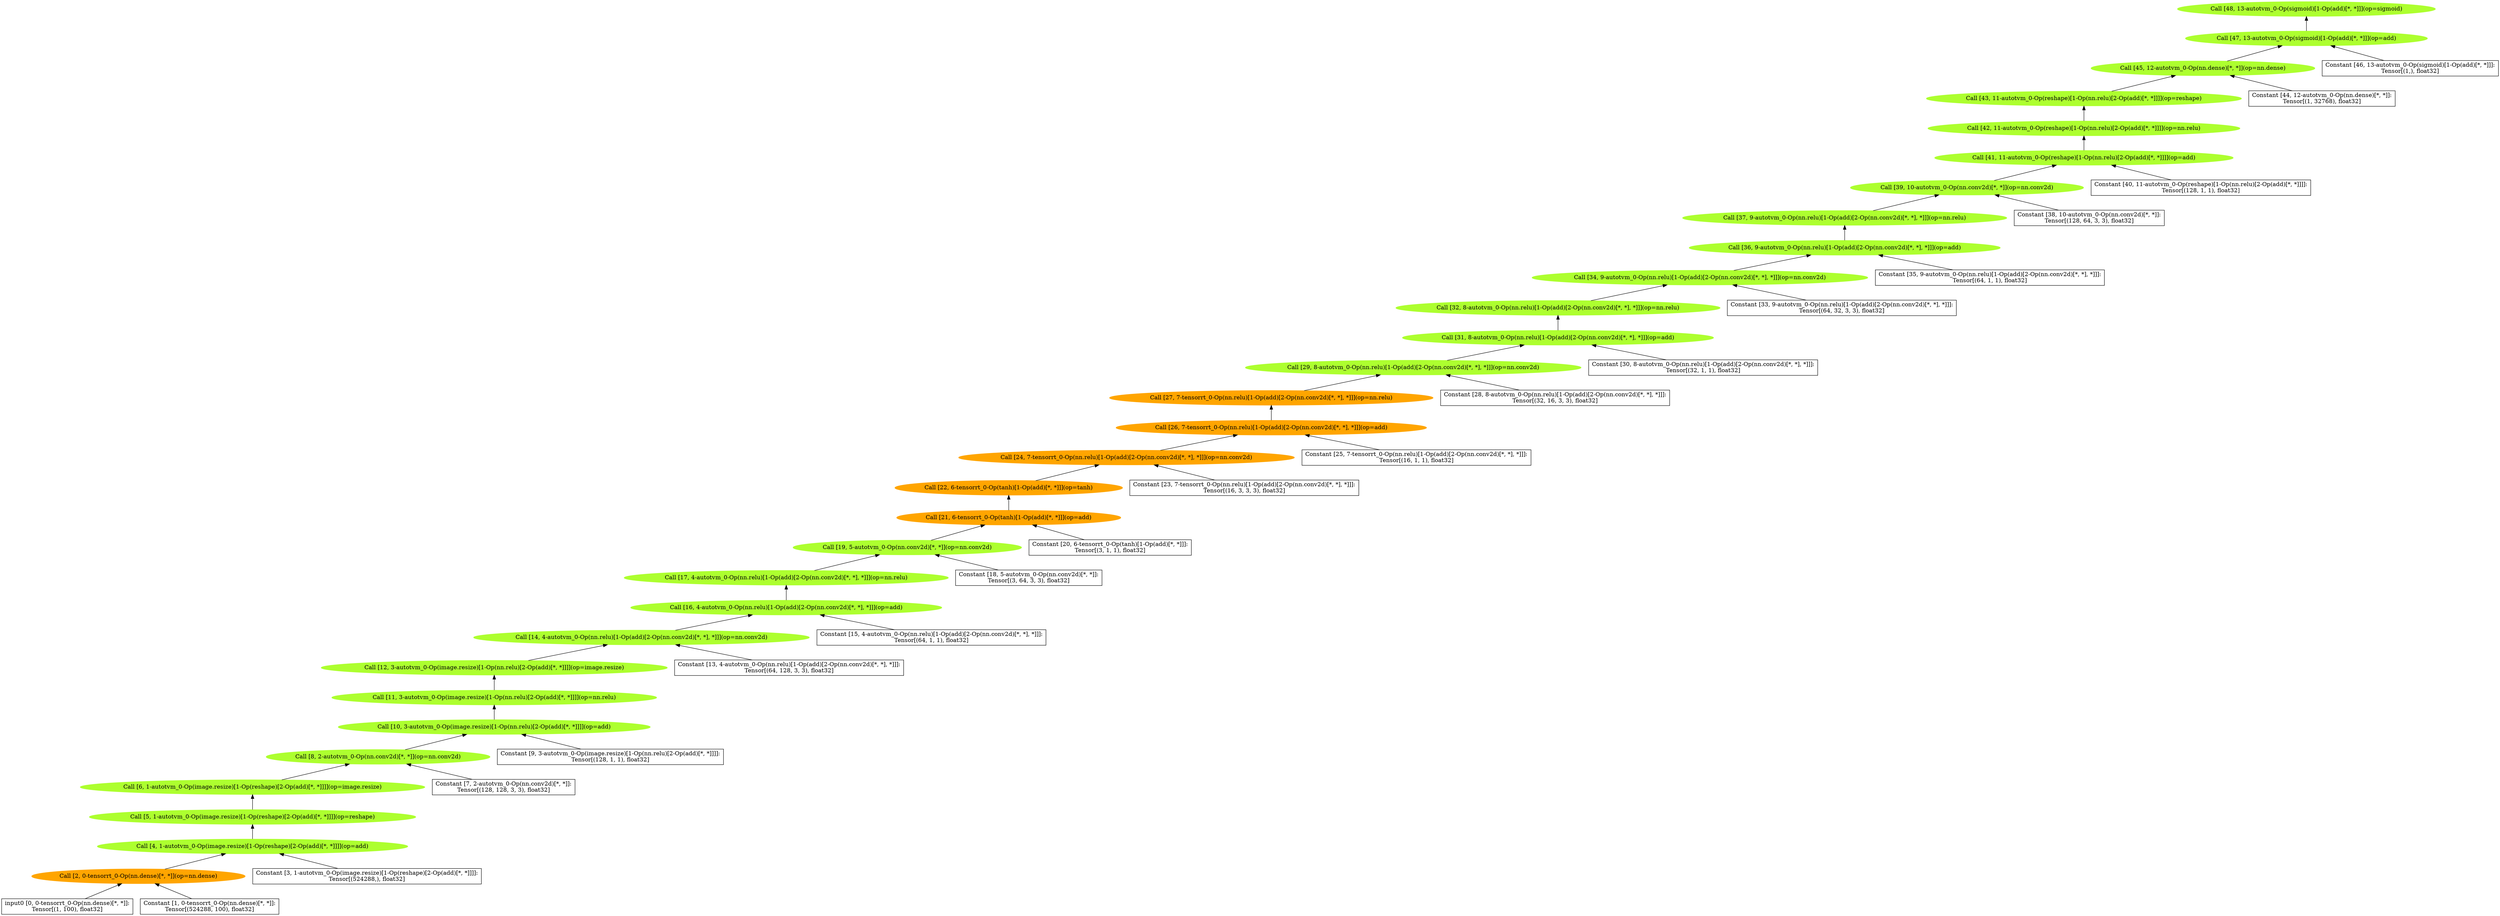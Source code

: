digraph {
	rankdir=BT
	0 [label="input0 [0, 0-tensorrt_0-Op(nn.dense)[*, *]]:
Tensor[(1, 100), float32]" shape=rectangle]
	1 [label="Constant [1, 0-tensorrt_0-Op(nn.dense)[*, *]]:
Tensor[(524288, 100), float32]" shape=rectangle]
	2 [label="Call [2, 0-tensorrt_0-Op(nn.dense)[*, *]](op=nn.dense)" color=orange shape=ellipse style=filled]
	0 -> 2
	1 -> 2
	3 [label="Constant [3, 1-autotvm_0-Op(image.resize)[1-Op(reshape)[2-Op(add)[*, *]]]]:
Tensor[(524288,), float32]" shape=rectangle]
	4 [label="Call [4, 1-autotvm_0-Op(image.resize)[1-Op(reshape)[2-Op(add)[*, *]]]](op=add)" color=greenyellow shape=ellipse style=filled]
	2 -> 4
	3 -> 4
	5 [label="Call [5, 1-autotvm_0-Op(image.resize)[1-Op(reshape)[2-Op(add)[*, *]]]](op=reshape)" color=greenyellow shape=ellipse style=filled]
	4 -> 5
	6 [label="Call [6, 1-autotvm_0-Op(image.resize)[1-Op(reshape)[2-Op(add)[*, *]]]](op=image.resize)" color=greenyellow shape=ellipse style=filled]
	5 -> 6
	7 [label="Constant [7, 2-autotvm_0-Op(nn.conv2d)[*, *]]:
Tensor[(128, 128, 3, 3), float32]" shape=rectangle]
	8 [label="Call [8, 2-autotvm_0-Op(nn.conv2d)[*, *]](op=nn.conv2d)" color=greenyellow shape=ellipse style=filled]
	6 -> 8
	7 -> 8
	9 [label="Constant [9, 3-autotvm_0-Op(image.resize)[1-Op(nn.relu)[2-Op(add)[*, *]]]]:
Tensor[(128, 1, 1), float32]" shape=rectangle]
	10 [label="Call [10, 3-autotvm_0-Op(image.resize)[1-Op(nn.relu)[2-Op(add)[*, *]]]](op=add)" color=greenyellow shape=ellipse style=filled]
	8 -> 10
	9 -> 10
	11 [label="Call [11, 3-autotvm_0-Op(image.resize)[1-Op(nn.relu)[2-Op(add)[*, *]]]](op=nn.relu)" color=greenyellow shape=ellipse style=filled]
	10 -> 11
	12 [label="Call [12, 3-autotvm_0-Op(image.resize)[1-Op(nn.relu)[2-Op(add)[*, *]]]](op=image.resize)" color=greenyellow shape=ellipse style=filled]
	11 -> 12
	13 [label="Constant [13, 4-autotvm_0-Op(nn.relu)[1-Op(add)[2-Op(nn.conv2d)[*, *], *]]]:
Tensor[(64, 128, 3, 3), float32]" shape=rectangle]
	14 [label="Call [14, 4-autotvm_0-Op(nn.relu)[1-Op(add)[2-Op(nn.conv2d)[*, *], *]]](op=nn.conv2d)" color=greenyellow shape=ellipse style=filled]
	12 -> 14
	13 -> 14
	15 [label="Constant [15, 4-autotvm_0-Op(nn.relu)[1-Op(add)[2-Op(nn.conv2d)[*, *], *]]]:
Tensor[(64, 1, 1), float32]" shape=rectangle]
	16 [label="Call [16, 4-autotvm_0-Op(nn.relu)[1-Op(add)[2-Op(nn.conv2d)[*, *], *]]](op=add)" color=greenyellow shape=ellipse style=filled]
	14 -> 16
	15 -> 16
	17 [label="Call [17, 4-autotvm_0-Op(nn.relu)[1-Op(add)[2-Op(nn.conv2d)[*, *], *]]](op=nn.relu)" color=greenyellow shape=ellipse style=filled]
	16 -> 17
	18 [label="Constant [18, 5-autotvm_0-Op(nn.conv2d)[*, *]]:
Tensor[(3, 64, 3, 3), float32]" shape=rectangle]
	19 [label="Call [19, 5-autotvm_0-Op(nn.conv2d)[*, *]](op=nn.conv2d)" color=greenyellow shape=ellipse style=filled]
	17 -> 19
	18 -> 19
	20 [label="Constant [20, 6-tensorrt_0-Op(tanh)[1-Op(add)[*, *]]]:
Tensor[(3, 1, 1), float32]" shape=rectangle]
	21 [label="Call [21, 6-tensorrt_0-Op(tanh)[1-Op(add)[*, *]]](op=add)" color=orange shape=ellipse style=filled]
	19 -> 21
	20 -> 21
	22 [label="Call [22, 6-tensorrt_0-Op(tanh)[1-Op(add)[*, *]]](op=tanh)" color=orange shape=ellipse style=filled]
	21 -> 22
	23 [label="Constant [23, 7-tensorrt_0-Op(nn.relu)[1-Op(add)[2-Op(nn.conv2d)[*, *], *]]]:
Tensor[(16, 3, 3, 3), float32]" shape=rectangle]
	24 [label="Call [24, 7-tensorrt_0-Op(nn.relu)[1-Op(add)[2-Op(nn.conv2d)[*, *], *]]](op=nn.conv2d)" color=orange shape=ellipse style=filled]
	22 -> 24
	23 -> 24
	25 [label="Constant [25, 7-tensorrt_0-Op(nn.relu)[1-Op(add)[2-Op(nn.conv2d)[*, *], *]]]:
Tensor[(16, 1, 1), float32]" shape=rectangle]
	26 [label="Call [26, 7-tensorrt_0-Op(nn.relu)[1-Op(add)[2-Op(nn.conv2d)[*, *], *]]](op=add)" color=orange shape=ellipse style=filled]
	24 -> 26
	25 -> 26
	27 [label="Call [27, 7-tensorrt_0-Op(nn.relu)[1-Op(add)[2-Op(nn.conv2d)[*, *], *]]](op=nn.relu)" color=orange shape=ellipse style=filled]
	26 -> 27
	28 [label="Constant [28, 8-autotvm_0-Op(nn.relu)[1-Op(add)[2-Op(nn.conv2d)[*, *], *]]]:
Tensor[(32, 16, 3, 3), float32]" shape=rectangle]
	29 [label="Call [29, 8-autotvm_0-Op(nn.relu)[1-Op(add)[2-Op(nn.conv2d)[*, *], *]]](op=nn.conv2d)" color=greenyellow shape=ellipse style=filled]
	27 -> 29
	28 -> 29
	30 [label="Constant [30, 8-autotvm_0-Op(nn.relu)[1-Op(add)[2-Op(nn.conv2d)[*, *], *]]]:
Tensor[(32, 1, 1), float32]" shape=rectangle]
	31 [label="Call [31, 8-autotvm_0-Op(nn.relu)[1-Op(add)[2-Op(nn.conv2d)[*, *], *]]](op=add)" color=greenyellow shape=ellipse style=filled]
	29 -> 31
	30 -> 31
	32 [label="Call [32, 8-autotvm_0-Op(nn.relu)[1-Op(add)[2-Op(nn.conv2d)[*, *], *]]](op=nn.relu)" color=greenyellow shape=ellipse style=filled]
	31 -> 32
	33 [label="Constant [33, 9-autotvm_0-Op(nn.relu)[1-Op(add)[2-Op(nn.conv2d)[*, *], *]]]:
Tensor[(64, 32, 3, 3), float32]" shape=rectangle]
	34 [label="Call [34, 9-autotvm_0-Op(nn.relu)[1-Op(add)[2-Op(nn.conv2d)[*, *], *]]](op=nn.conv2d)" color=greenyellow shape=ellipse style=filled]
	32 -> 34
	33 -> 34
	35 [label="Constant [35, 9-autotvm_0-Op(nn.relu)[1-Op(add)[2-Op(nn.conv2d)[*, *], *]]]:
Tensor[(64, 1, 1), float32]" shape=rectangle]
	36 [label="Call [36, 9-autotvm_0-Op(nn.relu)[1-Op(add)[2-Op(nn.conv2d)[*, *], *]]](op=add)" color=greenyellow shape=ellipse style=filled]
	34 -> 36
	35 -> 36
	37 [label="Call [37, 9-autotvm_0-Op(nn.relu)[1-Op(add)[2-Op(nn.conv2d)[*, *], *]]](op=nn.relu)" color=greenyellow shape=ellipse style=filled]
	36 -> 37
	38 [label="Constant [38, 10-autotvm_0-Op(nn.conv2d)[*, *]]:
Tensor[(128, 64, 3, 3), float32]" shape=rectangle]
	39 [label="Call [39, 10-autotvm_0-Op(nn.conv2d)[*, *]](op=nn.conv2d)" color=greenyellow shape=ellipse style=filled]
	37 -> 39
	38 -> 39
	40 [label="Constant [40, 11-autotvm_0-Op(reshape)[1-Op(nn.relu)[2-Op(add)[*, *]]]]:
Tensor[(128, 1, 1), float32]" shape=rectangle]
	41 [label="Call [41, 11-autotvm_0-Op(reshape)[1-Op(nn.relu)[2-Op(add)[*, *]]]](op=add)" color=greenyellow shape=ellipse style=filled]
	39 -> 41
	40 -> 41
	42 [label="Call [42, 11-autotvm_0-Op(reshape)[1-Op(nn.relu)[2-Op(add)[*, *]]]](op=nn.relu)" color=greenyellow shape=ellipse style=filled]
	41 -> 42
	43 [label="Call [43, 11-autotvm_0-Op(reshape)[1-Op(nn.relu)[2-Op(add)[*, *]]]](op=reshape)" color=greenyellow shape=ellipse style=filled]
	42 -> 43
	44 [label="Constant [44, 12-autotvm_0-Op(nn.dense)[*, *]]:
Tensor[(1, 32768), float32]" shape=rectangle]
	45 [label="Call [45, 12-autotvm_0-Op(nn.dense)[*, *]](op=nn.dense)" color=greenyellow shape=ellipse style=filled]
	43 -> 45
	44 -> 45
	46 [label="Constant [46, 13-autotvm_0-Op(sigmoid)[1-Op(add)[*, *]]]:
Tensor[(1,), float32]" shape=rectangle]
	47 [label="Call [47, 13-autotvm_0-Op(sigmoid)[1-Op(add)[*, *]]](op=add)" color=greenyellow shape=ellipse style=filled]
	45 -> 47
	46 -> 47
	48 [label="Call [48, 13-autotvm_0-Op(sigmoid)[1-Op(add)[*, *]]](op=sigmoid)" color=greenyellow shape=ellipse style=filled]
	47 -> 48
}
